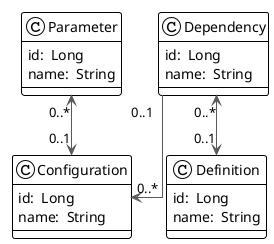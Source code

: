 @startuml

!theme plain
top to bottom direction
skinparam linetype ortho

class Parameter {
   id:  Long
   name:  String
}

class Configuration {
   id:  Long 
   name:  String 
}
class Dependency {
   id:  Long 
   name:  String 
}
class Definition {
   id:  Long
   name:  String
}


Dependency                          "0..1" -[#595959,plain]-> "0..*" Configuration
Dependency                          "0..*" <-[#595959,plain]-> "0..1" Definition                          
Parameter                           "0..*" <-[#595959,plain]-> "0..1" Configuration
@enduml

